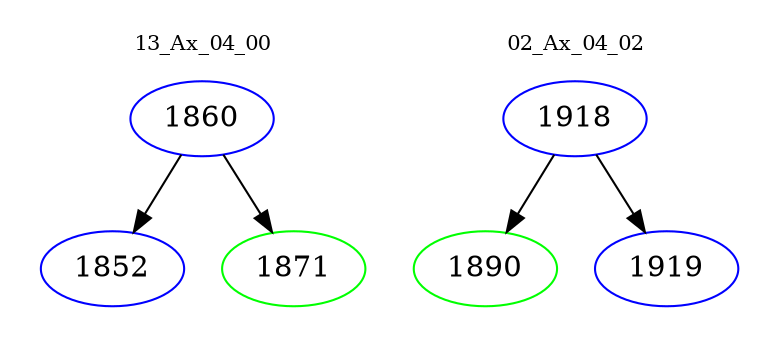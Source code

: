 digraph{
subgraph cluster_0 {
color = white
label = "13_Ax_04_00";
fontsize=10;
T0_1860 [label="1860", color="blue"]
T0_1860 -> T0_1852 [color="black"]
T0_1852 [label="1852", color="blue"]
T0_1860 -> T0_1871 [color="black"]
T0_1871 [label="1871", color="green"]
}
subgraph cluster_1 {
color = white
label = "02_Ax_04_02";
fontsize=10;
T1_1918 [label="1918", color="blue"]
T1_1918 -> T1_1890 [color="black"]
T1_1890 [label="1890", color="green"]
T1_1918 -> T1_1919 [color="black"]
T1_1919 [label="1919", color="blue"]
}
}
